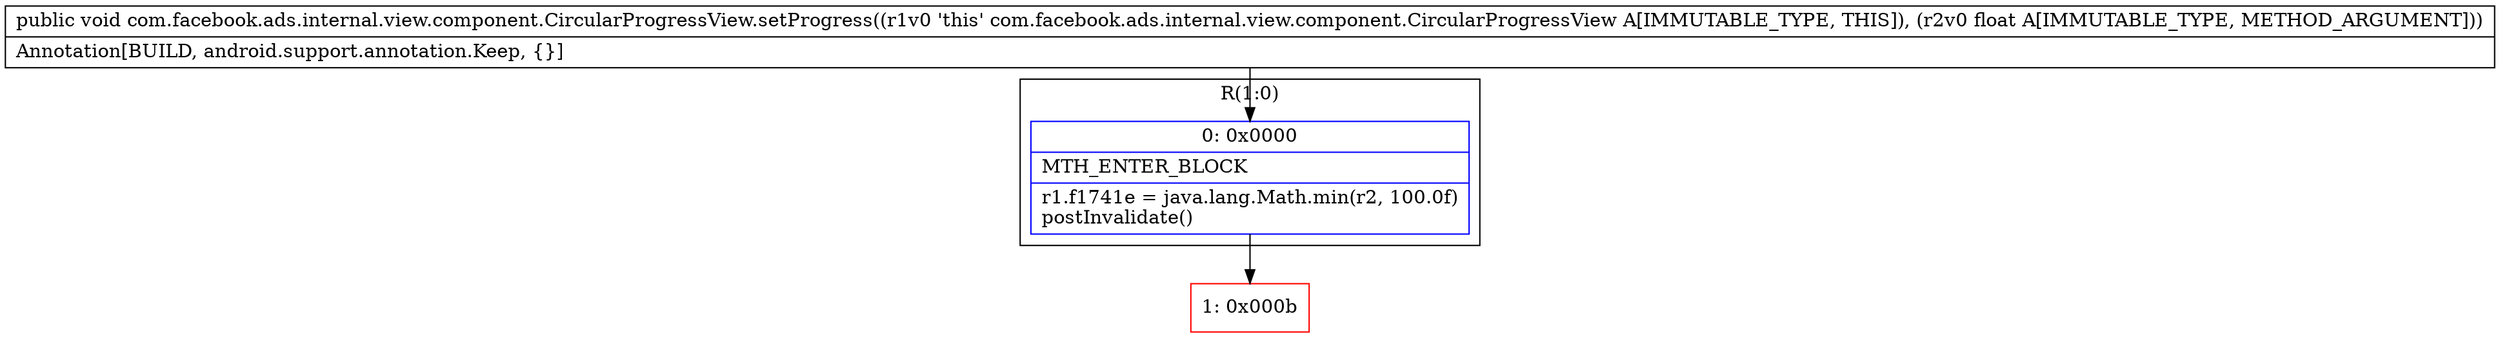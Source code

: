 digraph "CFG forcom.facebook.ads.internal.view.component.CircularProgressView.setProgress(F)V" {
subgraph cluster_Region_1853753664 {
label = "R(1:0)";
node [shape=record,color=blue];
Node_0 [shape=record,label="{0\:\ 0x0000|MTH_ENTER_BLOCK\l|r1.f1741e = java.lang.Math.min(r2, 100.0f)\lpostInvalidate()\l}"];
}
Node_1 [shape=record,color=red,label="{1\:\ 0x000b}"];
MethodNode[shape=record,label="{public void com.facebook.ads.internal.view.component.CircularProgressView.setProgress((r1v0 'this' com.facebook.ads.internal.view.component.CircularProgressView A[IMMUTABLE_TYPE, THIS]), (r2v0 float A[IMMUTABLE_TYPE, METHOD_ARGUMENT]))  | Annotation[BUILD, android.support.annotation.Keep, \{\}]\l}"];
MethodNode -> Node_0;
Node_0 -> Node_1;
}

